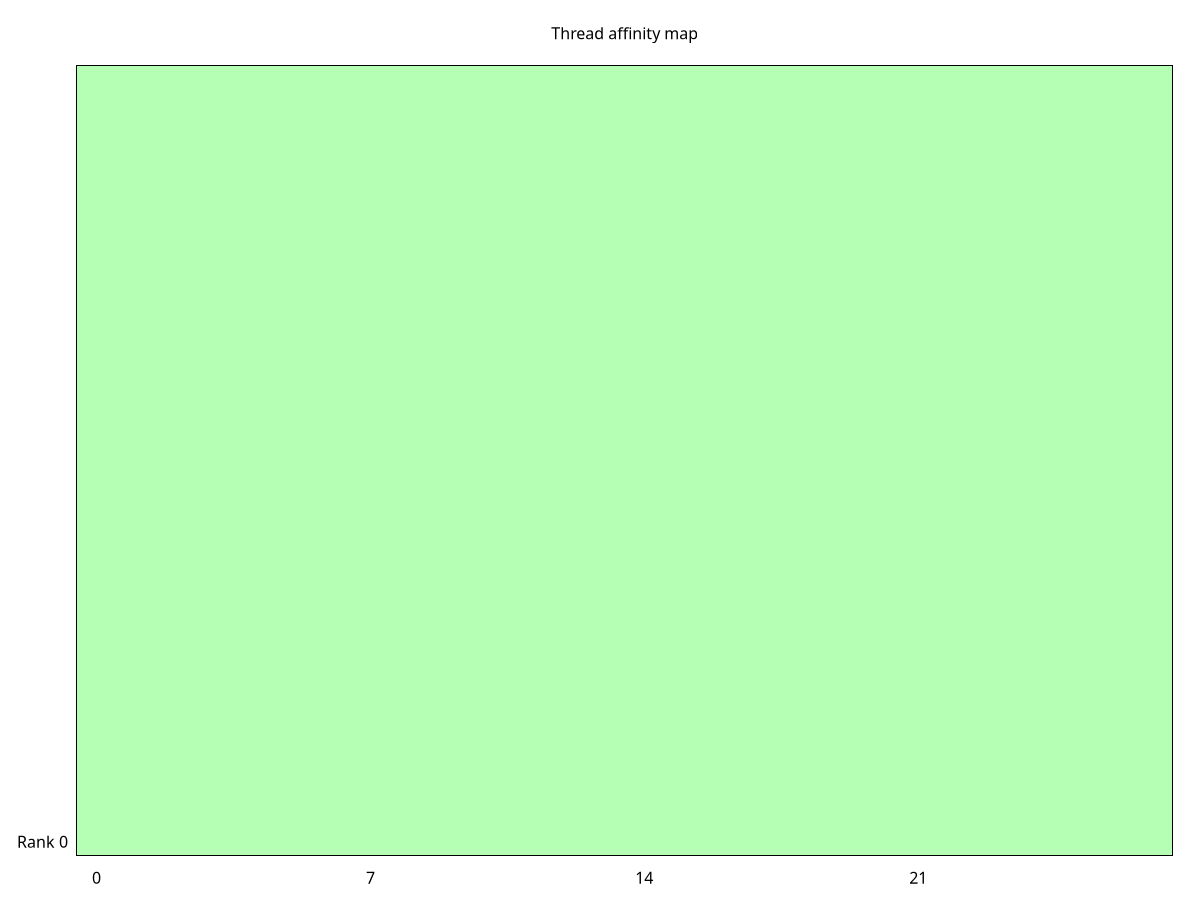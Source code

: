 set terminal png
set title "Thread affinity map"
unset key
set palette rgbformula -7,2,-7
unset colorbox
$map << EOD
,0,,,,,,,7,,,,,,,14,,,,,,,21,,,,,,
Rank 0, 1, 1, 1, 1, 1, 1, 1, 1, 1, 1, 1, 1, 1, 1, 1, 1, 1, 1, 1, 1, 1, 1, 1, 1, 1, 1, 1, 1
, 1, 1, 1, 1, 1, 1, 1, 1, 1, 1, 1, 1, 1, 1, 1, 1, 1, 1, 1, 1, 1, 1, 1, 1, 1, 1, 1, 1
, 1, 1, 1, 1, 1, 1, 1, 1, 1, 1, 1, 1, 1, 1, 1, 1, 1, 1, 1, 1, 1, 1, 1, 1, 1, 1, 1, 1
, 1, 1, 1, 1, 1, 1, 1, 1, 1, 1, 1, 1, 1, 1, 1, 1, 1, 1, 1, 1, 1, 1, 1, 1, 1, 1, 1, 1
, 1, 1, 1, 1, 1, 1, 1, 1, 1, 1, 1, 1, 1, 1, 1, 1, 1, 1, 1, 1, 1, 1, 1, 1, 1, 1, 1, 1
, 1, 1, 1, 1, 1, 1, 1, 1, 1, 1, 1, 1, 1, 1, 1, 1, 1, 1, 1, 1, 1, 1, 1, 1, 1, 1, 1, 1
, 1, 1, 1, 1, 1, 1, 1, 1, 1, 1, 1, 1, 1, 1, 1, 1, 1, 1, 1, 1, 1, 1, 1, 1, 1, 1, 1, 1
, 1, 1, 1, 1, 1, 1, 1, 1, 1, 1, 1, 1, 1, 1, 1, 1, 1, 1, 1, 1, 1, 1, 1, 1, 1, 1, 1, 1
, 1, 1, 1, 1, 1, 1, 1, 1, 1, 1, 1, 1, 1, 1, 1, 1, 1, 1, 1, 1, 1, 1, 1, 1, 1, 1, 1, 1
, 1, 1, 1, 1, 1, 1, 1, 1, 1, 1, 1, 1, 1, 1, 1, 1, 1, 1, 1, 1, 1, 1, 1, 1, 1, 1, 1, 1
, 1, 1, 1, 1, 1, 1, 1, 1, 1, 1, 1, 1, 1, 1, 1, 1, 1, 1, 1, 1, 1, 1, 1, 1, 1, 1, 1, 1
, 1, 1, 1, 1, 1, 1, 1, 1, 1, 1, 1, 1, 1, 1, 1, 1, 1, 1, 1, 1, 1, 1, 1, 1, 1, 1, 1, 1
, 1, 1, 1, 1, 1, 1, 1, 1, 1, 1, 1, 1, 1, 1, 1, 1, 1, 1, 1, 1, 1, 1, 1, 1, 1, 1, 1, 1
, 1, 1, 1, 1, 1, 1, 1, 1, 1, 1, 1, 1, 1, 1, 1, 1, 1, 1, 1, 1, 1, 1, 1, 1, 1, 1, 1, 1
, 1, 1, 1, 1, 1, 1, 1, 1, 1, 1, 1, 1, 1, 1, 1, 1, 1, 1, 1, 1, 1, 1, 1, 1, 1, 1, 1, 1
, 1, 1, 1, 1, 1, 1, 1, 1, 1, 1, 1, 1, 1, 1, 1, 1, 1, 1, 1, 1, 1, 1, 1, 1, 1, 1, 1, 1
, 1, 1, 1, 1, 1, 1, 1, 1, 1, 1, 1, 1, 1, 1, 1, 1, 1, 1, 1, 1, 1, 1, 1, 1, 1, 1, 1, 1
, 1, 1, 1, 1, 1, 1, 1, 1, 1, 1, 1, 1, 1, 1, 1, 1, 1, 1, 1, 1, 1, 1, 1, 1, 1, 1, 1, 1
, 1, 1, 1, 1, 1, 1, 1, 1, 1, 1, 1, 1, 1, 1, 1, 1, 1, 1, 1, 1, 1, 1, 1, 1, 1, 1, 1, 1
, 1, 1, 1, 1, 1, 1, 1, 1, 1, 1, 1, 1, 1, 1, 1, 1, 1, 1, 1, 1, 1, 1, 1, 1, 1, 1, 1, 1
, 1, 1, 1, 1, 1, 1, 1, 1, 1, 1, 1, 1, 1, 1, 1, 1, 1, 1, 1, 1, 1, 1, 1, 1, 1, 1, 1, 1
, 1, 1, 1, 1, 1, 1, 1, 1, 1, 1, 1, 1, 1, 1, 1, 1, 1, 1, 1, 1, 1, 1, 1, 1, 1, 1, 1, 1
, 1, 1, 1, 1, 1, 1, 1, 1, 1, 1, 1, 1, 1, 1, 1, 1, 1, 1, 1, 1, 1, 1, 1, 1, 1, 1, 1, 1
, 1, 1, 1, 1, 1, 1, 1, 1, 1, 1, 1, 1, 1, 1, 1, 1, 1, 1, 1, 1, 1, 1, 1, 1, 1, 1, 1, 1
, 1, 1, 1, 1, 1, 1, 1, 1, 1, 1, 1, 1, 1, 1, 1, 1, 1, 1, 1, 1, 1, 1, 1, 1, 1, 1, 1, 1
, 1, 1, 1, 1, 1, 1, 1, 1, 1, 1, 1, 1, 1, 1, 1, 1, 1, 1, 1, 1, 1, 1, 1, 1, 1, 1, 1, 1
, 1, 1, 1, 1, 1, 1, 1, 1, 1, 1, 1, 1, 1, 1, 1, 1, 1, 1, 1, 1, 1, 1, 1, 1, 1, 1, 1, 1
, 1, 1, 1, 1, 1, 1, 1, 1, 1, 1, 1, 1, 1, 1, 1, 1, 1, 1, 1, 1, 1, 1, 1, 1, 1, 1, 1, 1
EOD
set datafile separator comma
plot '$map' matrix rowheaders columnheaders using 1:2:3 with image
set datafile separator